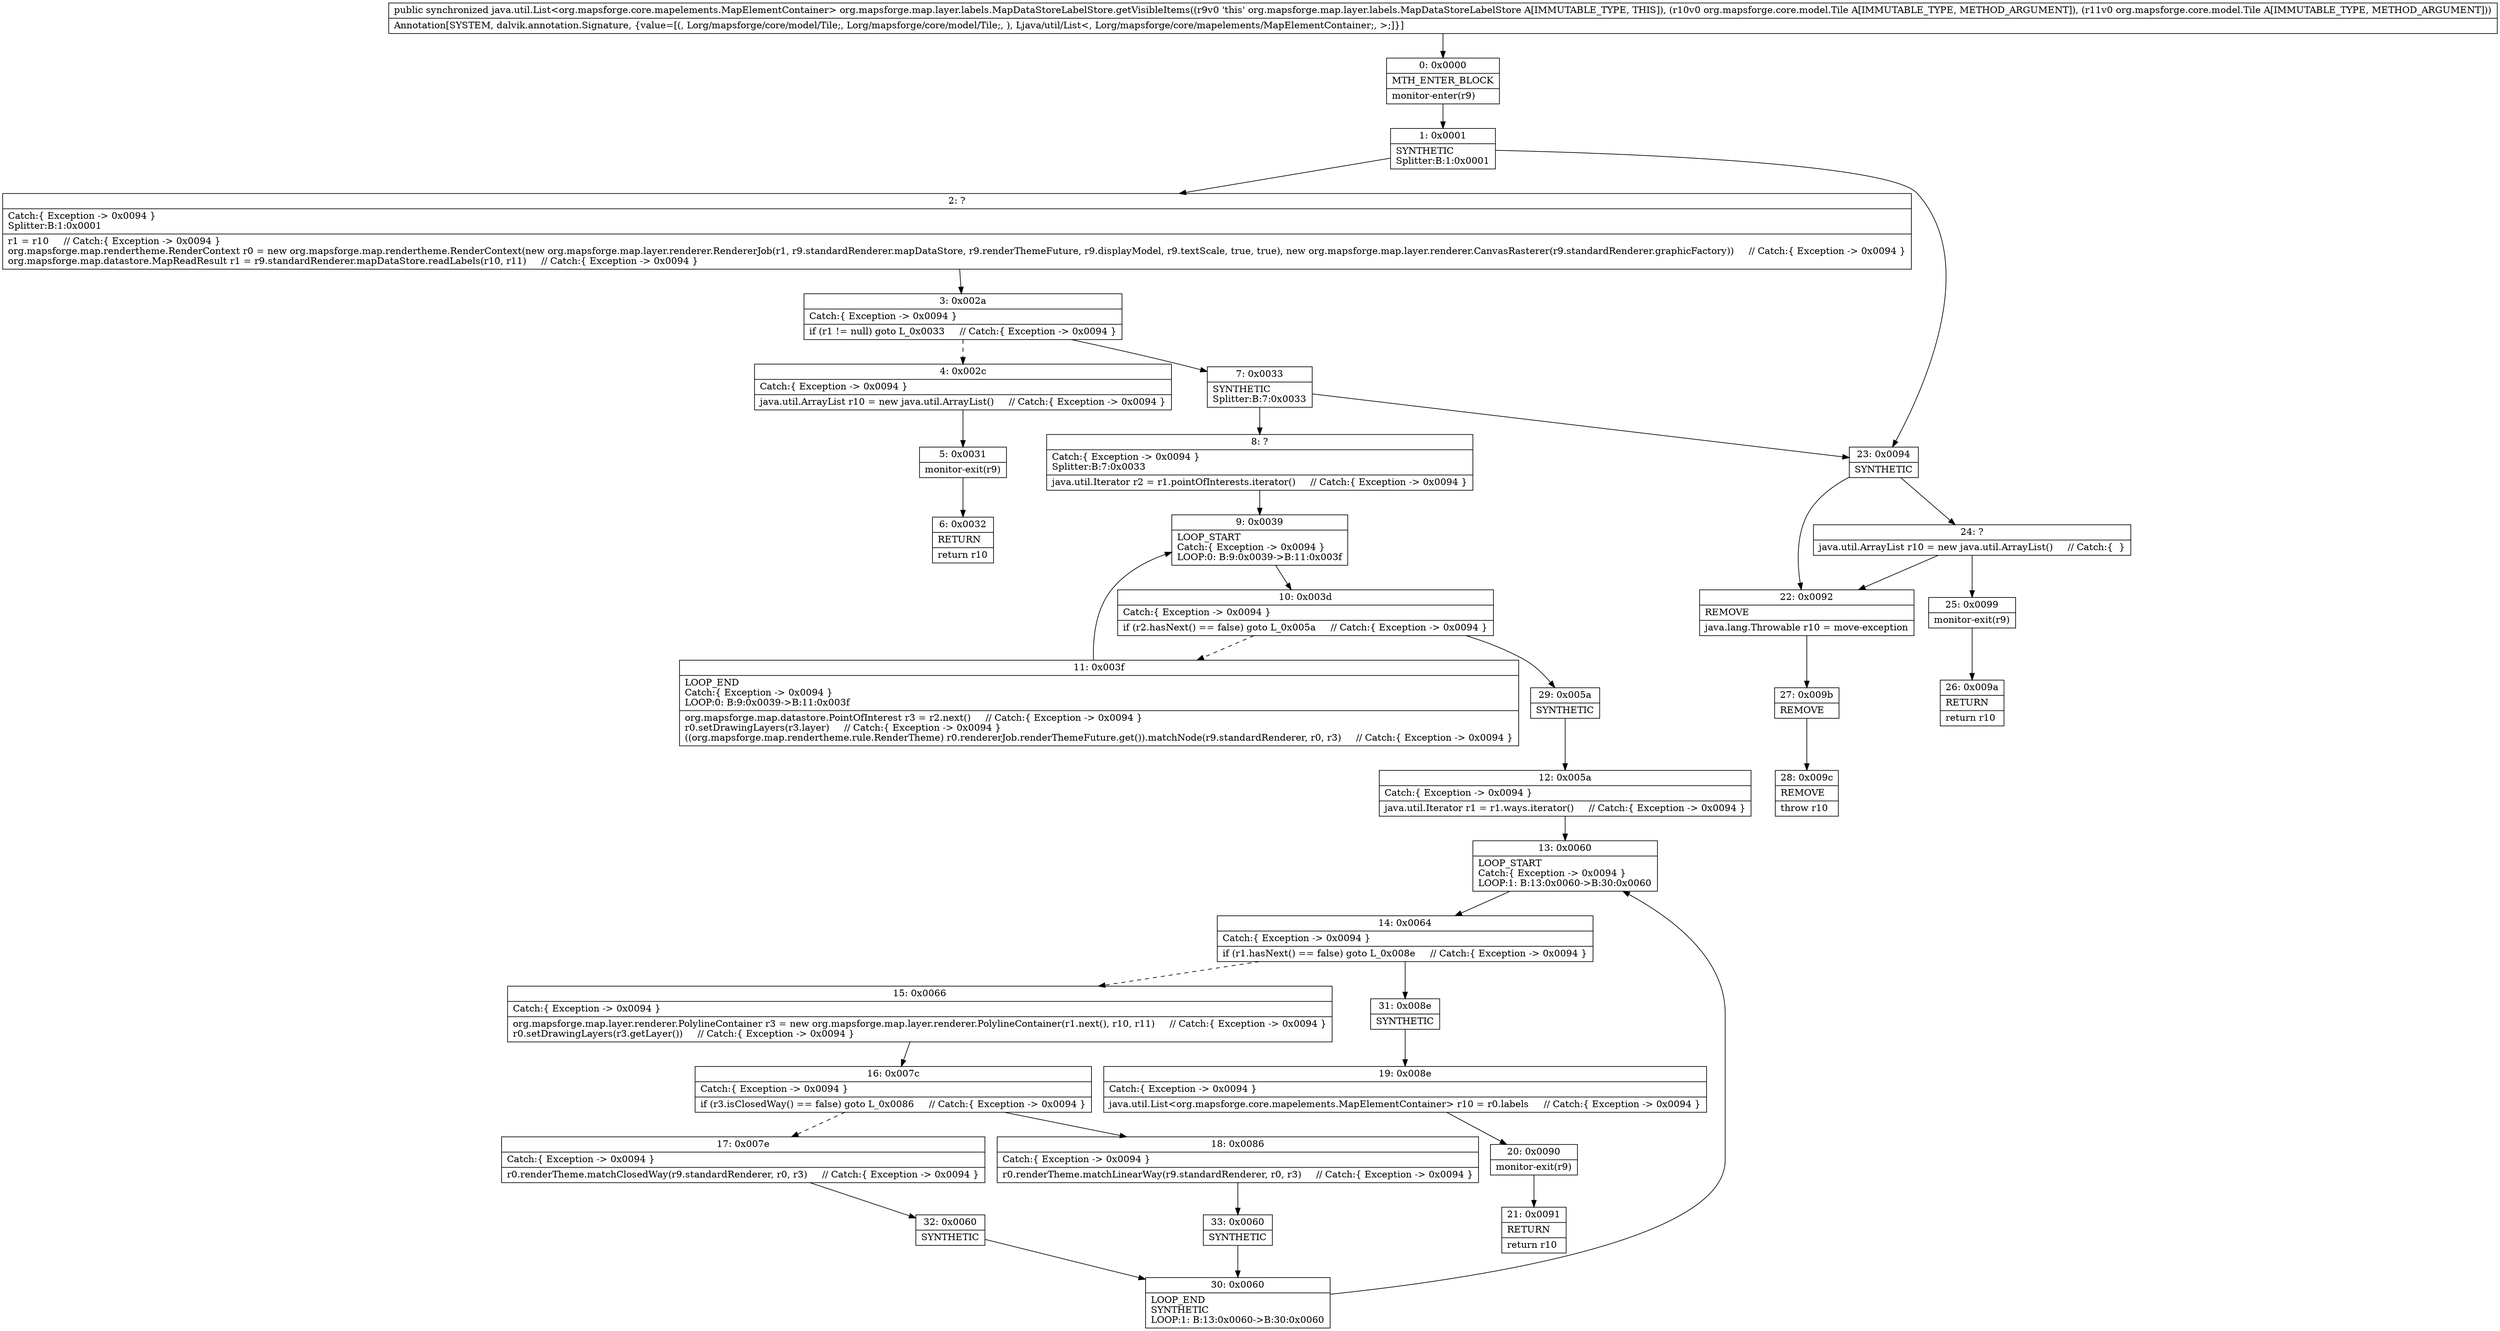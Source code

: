 digraph "CFG fororg.mapsforge.map.layer.labels.MapDataStoreLabelStore.getVisibleItems(Lorg\/mapsforge\/core\/model\/Tile;Lorg\/mapsforge\/core\/model\/Tile;)Ljava\/util\/List;" {
Node_0 [shape=record,label="{0\:\ 0x0000|MTH_ENTER_BLOCK\l|monitor\-enter(r9)\l}"];
Node_1 [shape=record,label="{1\:\ 0x0001|SYNTHETIC\lSplitter:B:1:0x0001\l}"];
Node_2 [shape=record,label="{2\:\ ?|Catch:\{ Exception \-\> 0x0094 \}\lSplitter:B:1:0x0001\l|r1 = r10     \/\/ Catch:\{ Exception \-\> 0x0094 \}\lorg.mapsforge.map.rendertheme.RenderContext r0 = new org.mapsforge.map.rendertheme.RenderContext(new org.mapsforge.map.layer.renderer.RendererJob(r1, r9.standardRenderer.mapDataStore, r9.renderThemeFuture, r9.displayModel, r9.textScale, true, true), new org.mapsforge.map.layer.renderer.CanvasRasterer(r9.standardRenderer.graphicFactory))     \/\/ Catch:\{ Exception \-\> 0x0094 \}\lorg.mapsforge.map.datastore.MapReadResult r1 = r9.standardRenderer.mapDataStore.readLabels(r10, r11)     \/\/ Catch:\{ Exception \-\> 0x0094 \}\l}"];
Node_3 [shape=record,label="{3\:\ 0x002a|Catch:\{ Exception \-\> 0x0094 \}\l|if (r1 != null) goto L_0x0033     \/\/ Catch:\{ Exception \-\> 0x0094 \}\l}"];
Node_4 [shape=record,label="{4\:\ 0x002c|Catch:\{ Exception \-\> 0x0094 \}\l|java.util.ArrayList r10 = new java.util.ArrayList()     \/\/ Catch:\{ Exception \-\> 0x0094 \}\l}"];
Node_5 [shape=record,label="{5\:\ 0x0031|monitor\-exit(r9)\l}"];
Node_6 [shape=record,label="{6\:\ 0x0032|RETURN\l|return r10\l}"];
Node_7 [shape=record,label="{7\:\ 0x0033|SYNTHETIC\lSplitter:B:7:0x0033\l}"];
Node_8 [shape=record,label="{8\:\ ?|Catch:\{ Exception \-\> 0x0094 \}\lSplitter:B:7:0x0033\l|java.util.Iterator r2 = r1.pointOfInterests.iterator()     \/\/ Catch:\{ Exception \-\> 0x0094 \}\l}"];
Node_9 [shape=record,label="{9\:\ 0x0039|LOOP_START\lCatch:\{ Exception \-\> 0x0094 \}\lLOOP:0: B:9:0x0039\-\>B:11:0x003f\l}"];
Node_10 [shape=record,label="{10\:\ 0x003d|Catch:\{ Exception \-\> 0x0094 \}\l|if (r2.hasNext() == false) goto L_0x005a     \/\/ Catch:\{ Exception \-\> 0x0094 \}\l}"];
Node_11 [shape=record,label="{11\:\ 0x003f|LOOP_END\lCatch:\{ Exception \-\> 0x0094 \}\lLOOP:0: B:9:0x0039\-\>B:11:0x003f\l|org.mapsforge.map.datastore.PointOfInterest r3 = r2.next()     \/\/ Catch:\{ Exception \-\> 0x0094 \}\lr0.setDrawingLayers(r3.layer)     \/\/ Catch:\{ Exception \-\> 0x0094 \}\l((org.mapsforge.map.rendertheme.rule.RenderTheme) r0.rendererJob.renderThemeFuture.get()).matchNode(r9.standardRenderer, r0, r3)     \/\/ Catch:\{ Exception \-\> 0x0094 \}\l}"];
Node_12 [shape=record,label="{12\:\ 0x005a|Catch:\{ Exception \-\> 0x0094 \}\l|java.util.Iterator r1 = r1.ways.iterator()     \/\/ Catch:\{ Exception \-\> 0x0094 \}\l}"];
Node_13 [shape=record,label="{13\:\ 0x0060|LOOP_START\lCatch:\{ Exception \-\> 0x0094 \}\lLOOP:1: B:13:0x0060\-\>B:30:0x0060\l}"];
Node_14 [shape=record,label="{14\:\ 0x0064|Catch:\{ Exception \-\> 0x0094 \}\l|if (r1.hasNext() == false) goto L_0x008e     \/\/ Catch:\{ Exception \-\> 0x0094 \}\l}"];
Node_15 [shape=record,label="{15\:\ 0x0066|Catch:\{ Exception \-\> 0x0094 \}\l|org.mapsforge.map.layer.renderer.PolylineContainer r3 = new org.mapsforge.map.layer.renderer.PolylineContainer(r1.next(), r10, r11)     \/\/ Catch:\{ Exception \-\> 0x0094 \}\lr0.setDrawingLayers(r3.getLayer())     \/\/ Catch:\{ Exception \-\> 0x0094 \}\l}"];
Node_16 [shape=record,label="{16\:\ 0x007c|Catch:\{ Exception \-\> 0x0094 \}\l|if (r3.isClosedWay() == false) goto L_0x0086     \/\/ Catch:\{ Exception \-\> 0x0094 \}\l}"];
Node_17 [shape=record,label="{17\:\ 0x007e|Catch:\{ Exception \-\> 0x0094 \}\l|r0.renderTheme.matchClosedWay(r9.standardRenderer, r0, r3)     \/\/ Catch:\{ Exception \-\> 0x0094 \}\l}"];
Node_18 [shape=record,label="{18\:\ 0x0086|Catch:\{ Exception \-\> 0x0094 \}\l|r0.renderTheme.matchLinearWay(r9.standardRenderer, r0, r3)     \/\/ Catch:\{ Exception \-\> 0x0094 \}\l}"];
Node_19 [shape=record,label="{19\:\ 0x008e|Catch:\{ Exception \-\> 0x0094 \}\l|java.util.List\<org.mapsforge.core.mapelements.MapElementContainer\> r10 = r0.labels     \/\/ Catch:\{ Exception \-\> 0x0094 \}\l}"];
Node_20 [shape=record,label="{20\:\ 0x0090|monitor\-exit(r9)\l}"];
Node_21 [shape=record,label="{21\:\ 0x0091|RETURN\l|return r10\l}"];
Node_22 [shape=record,label="{22\:\ 0x0092|REMOVE\l|java.lang.Throwable r10 = move\-exception\l}"];
Node_23 [shape=record,label="{23\:\ 0x0094|SYNTHETIC\l}"];
Node_24 [shape=record,label="{24\:\ ?|java.util.ArrayList r10 = new java.util.ArrayList()     \/\/ Catch:\{  \}\l}"];
Node_25 [shape=record,label="{25\:\ 0x0099|monitor\-exit(r9)\l}"];
Node_26 [shape=record,label="{26\:\ 0x009a|RETURN\l|return r10\l}"];
Node_27 [shape=record,label="{27\:\ 0x009b|REMOVE\l}"];
Node_28 [shape=record,label="{28\:\ 0x009c|REMOVE\l|throw r10\l}"];
Node_29 [shape=record,label="{29\:\ 0x005a|SYNTHETIC\l}"];
Node_30 [shape=record,label="{30\:\ 0x0060|LOOP_END\lSYNTHETIC\lLOOP:1: B:13:0x0060\-\>B:30:0x0060\l}"];
Node_31 [shape=record,label="{31\:\ 0x008e|SYNTHETIC\l}"];
Node_32 [shape=record,label="{32\:\ 0x0060|SYNTHETIC\l}"];
Node_33 [shape=record,label="{33\:\ 0x0060|SYNTHETIC\l}"];
MethodNode[shape=record,label="{public synchronized java.util.List\<org.mapsforge.core.mapelements.MapElementContainer\> org.mapsforge.map.layer.labels.MapDataStoreLabelStore.getVisibleItems((r9v0 'this' org.mapsforge.map.layer.labels.MapDataStoreLabelStore A[IMMUTABLE_TYPE, THIS]), (r10v0 org.mapsforge.core.model.Tile A[IMMUTABLE_TYPE, METHOD_ARGUMENT]), (r11v0 org.mapsforge.core.model.Tile A[IMMUTABLE_TYPE, METHOD_ARGUMENT]))  | Annotation[SYSTEM, dalvik.annotation.Signature, \{value=[(, Lorg\/mapsforge\/core\/model\/Tile;, Lorg\/mapsforge\/core\/model\/Tile;, ), Ljava\/util\/List\<, Lorg\/mapsforge\/core\/mapelements\/MapElementContainer;, \>;]\}]\l}"];
MethodNode -> Node_0;
Node_0 -> Node_1;
Node_1 -> Node_2;
Node_1 -> Node_23;
Node_2 -> Node_3;
Node_3 -> Node_4[style=dashed];
Node_3 -> Node_7;
Node_4 -> Node_5;
Node_5 -> Node_6;
Node_7 -> Node_8;
Node_7 -> Node_23;
Node_8 -> Node_9;
Node_9 -> Node_10;
Node_10 -> Node_11[style=dashed];
Node_10 -> Node_29;
Node_11 -> Node_9;
Node_12 -> Node_13;
Node_13 -> Node_14;
Node_14 -> Node_15[style=dashed];
Node_14 -> Node_31;
Node_15 -> Node_16;
Node_16 -> Node_17[style=dashed];
Node_16 -> Node_18;
Node_17 -> Node_32;
Node_18 -> Node_33;
Node_19 -> Node_20;
Node_20 -> Node_21;
Node_22 -> Node_27;
Node_23 -> Node_24;
Node_23 -> Node_22;
Node_24 -> Node_25;
Node_24 -> Node_22;
Node_25 -> Node_26;
Node_27 -> Node_28;
Node_29 -> Node_12;
Node_30 -> Node_13;
Node_31 -> Node_19;
Node_32 -> Node_30;
Node_33 -> Node_30;
}

